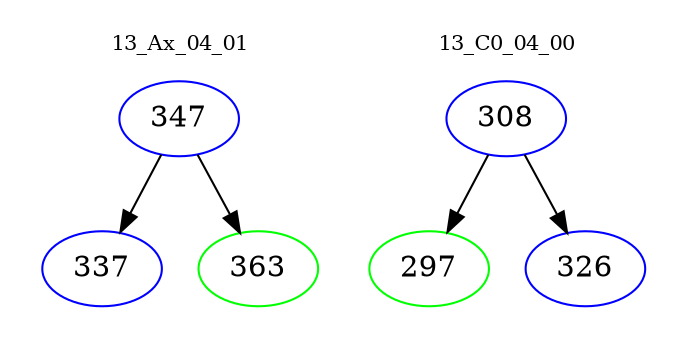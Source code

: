 digraph{
subgraph cluster_0 {
color = white
label = "13_Ax_04_01";
fontsize=10;
T0_347 [label="347", color="blue"]
T0_347 -> T0_337 [color="black"]
T0_337 [label="337", color="blue"]
T0_347 -> T0_363 [color="black"]
T0_363 [label="363", color="green"]
}
subgraph cluster_1 {
color = white
label = "13_C0_04_00";
fontsize=10;
T1_308 [label="308", color="blue"]
T1_308 -> T1_297 [color="black"]
T1_297 [label="297", color="green"]
T1_308 -> T1_326 [color="black"]
T1_326 [label="326", color="blue"]
}
}
